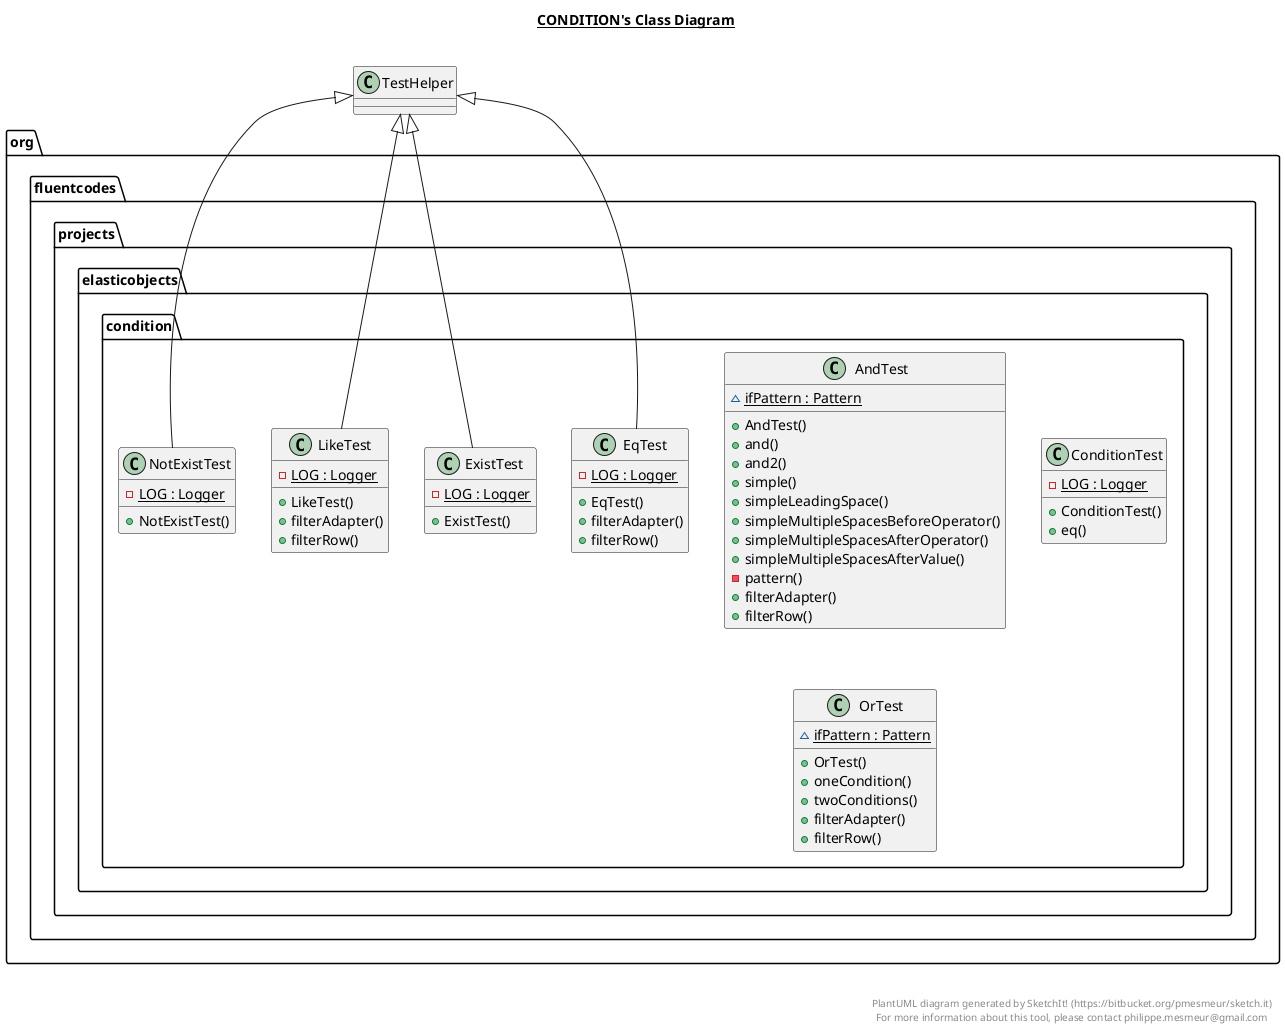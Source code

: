 @startuml

title __CONDITION's Class Diagram__\n

  package org.fluentcodes.projects.elasticobjects {
    package org.fluentcodes.projects.elasticobjects.condition {
      class AndTest {
          {static} ~ ifPattern : Pattern
          + AndTest()
          + and()
          + and2()
          + simple()
          + simpleLeadingSpace()
          + simpleMultipleSpacesBeforeOperator()
          + simpleMultipleSpacesAfterOperator()
          + simpleMultipleSpacesAfterValue()
          - pattern()
          + filterAdapter()
          + filterRow()
      }
    }
  }
  

  package org.fluentcodes.projects.elasticobjects {
    package org.fluentcodes.projects.elasticobjects.condition {
      class ConditionTest {
          {static} - LOG : Logger
          + ConditionTest()
          + eq()
      }
    }
  }
  

  package org.fluentcodes.projects.elasticobjects {
    package org.fluentcodes.projects.elasticobjects.condition {
      class EqTest {
          {static} - LOG : Logger
          + EqTest()
          + filterAdapter()
          + filterRow()
      }
    }
  }
  

  package org.fluentcodes.projects.elasticobjects {
    package org.fluentcodes.projects.elasticobjects.condition {
      class ExistTest {
          {static} - LOG : Logger
          + ExistTest()
      }
    }
  }
  

  package org.fluentcodes.projects.elasticobjects {
    package org.fluentcodes.projects.elasticobjects.condition {
      class LikeTest {
          {static} - LOG : Logger
          + LikeTest()
          + filterAdapter()
          + filterRow()
      }
    }
  }
  

  package org.fluentcodes.projects.elasticobjects {
    package org.fluentcodes.projects.elasticobjects.condition {
      class NotExistTest {
          {static} - LOG : Logger
          + NotExistTest()
      }
    }
  }
  

  package org.fluentcodes.projects.elasticobjects {
    package org.fluentcodes.projects.elasticobjects.condition {
      class OrTest {
          {static} ~ ifPattern : Pattern
          + OrTest()
          + oneCondition()
          + twoConditions()
          + filterAdapter()
          + filterRow()
      }
    }
  }
  

  EqTest -up-|> TestHelper
  ExistTest -up-|> TestHelper
  LikeTest -up-|> TestHelper
  NotExistTest -up-|> TestHelper


right footer


PlantUML diagram generated by SketchIt! (https://bitbucket.org/pmesmeur/sketch.it)
For more information about this tool, please contact philippe.mesmeur@gmail.com
endfooter

@enduml

